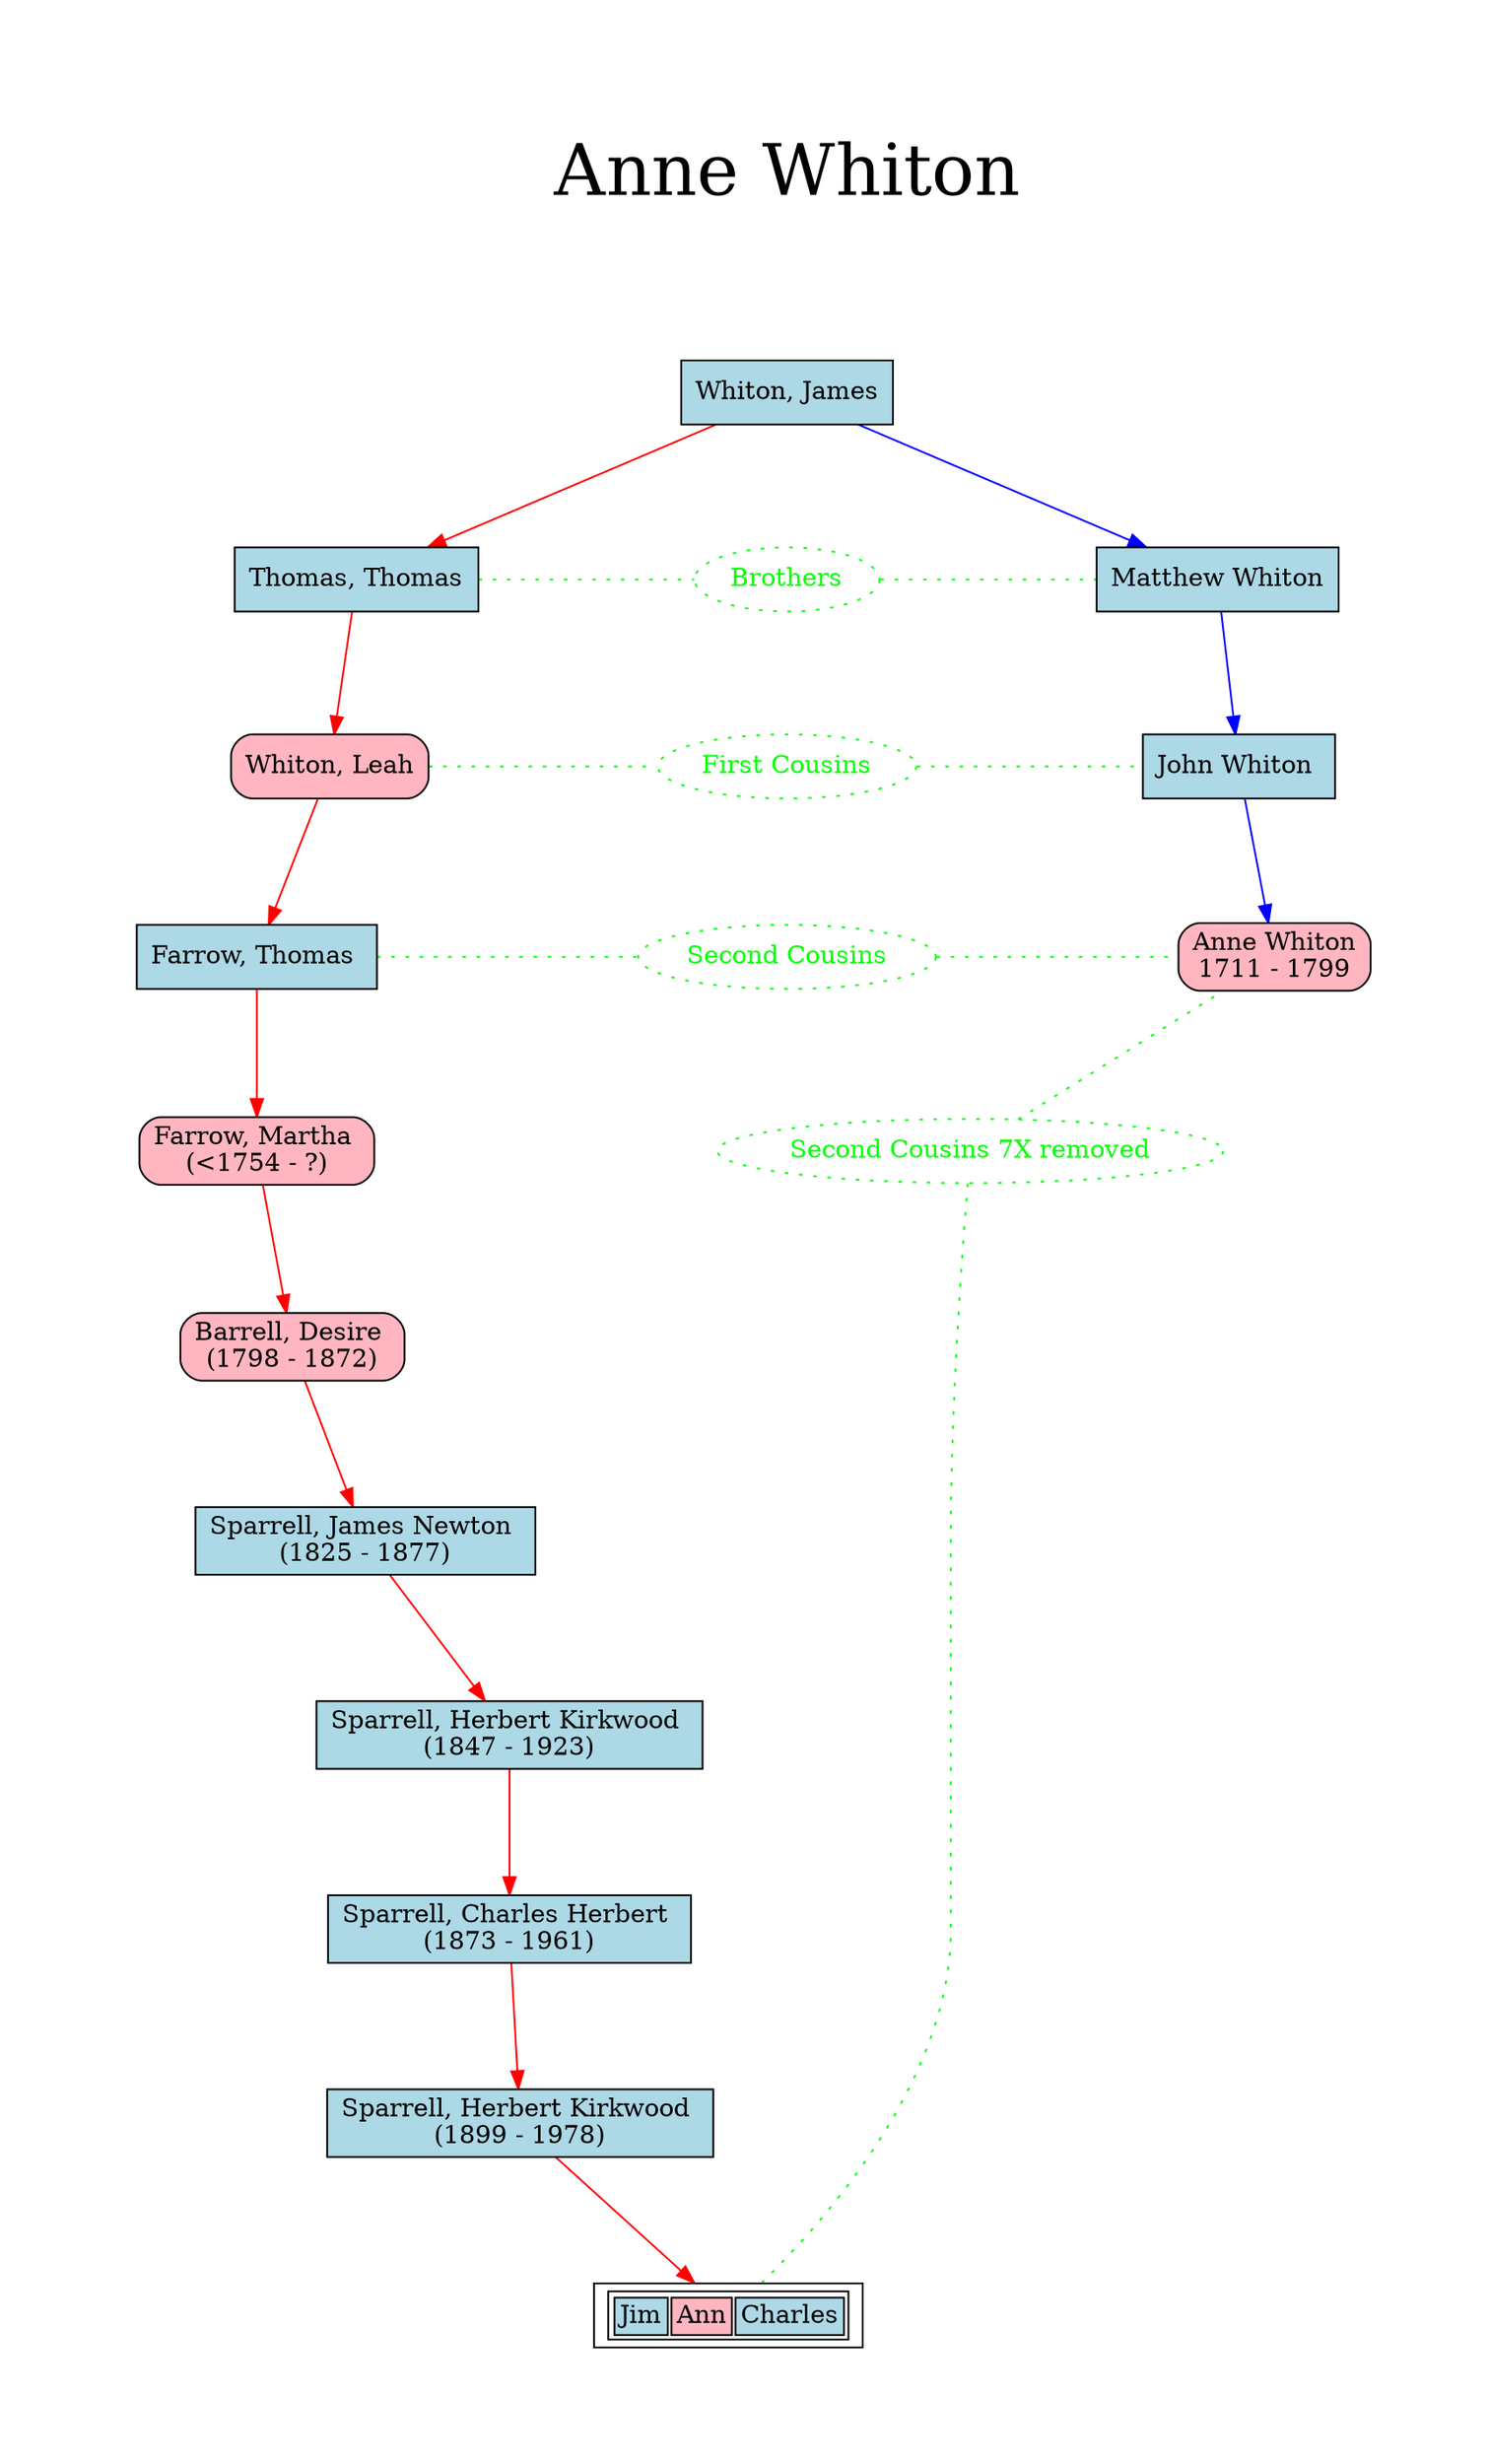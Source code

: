 digraph GRAMPS_graph {
	graph [bgcolor=white, center=true, charset=utf8, concentrate=false, dpi=75, fontsize=14, margin="0.250000,0.555556", mclimit=99, nodesep="0.20", outputorder=edgesfirst, page="12.000000,20.000000", pagedir=BL, rankdir=TB, ranksep="0.20", ratio=fill, searchsize=100, size="10.99,17.99", splines=true];
	node [label="\N", style=filled, fontsize=14];
	edge [len="0.5", style=solid, arrowhead=none, arrowtail=normal, fontsize=14];
	//graph [margin="1.00,1.00", page="20.00,20.00", bb="0 0 1295 1295"];

	t0 [shape="plaintext" fillcolor="#ffffff"  label="Anne Whiton" fontsize=40];

	g0 [label="Whiton, James", style="solid,filled", shape=box, fillcolor=lightblue];
	g1a [label="Thomas, Thomas", style="solid,filled", shape=box, fillcolor=lightblue];
	g2a [label="Whiton, Leah", style="rounded,filled", shape=box, fillcolor=lightpink];
	g3a [label="Farrow, Thomas ", style="solid,filled", shape=box, fillcolor=lightblue];
	g4a [label="Farrow, Martha \n(<1754 - ?)", style="rounded,filled", shape=box, fillcolor=lightpink];
	g5a [label="Barrell, Desire \n(1798 - 1872)", style="rounded,filled", shape=box, fillcolor=lightpink];
	g6a [label="Sparrell, James Newton \n(1825 - 1877)", style="solid,filled", shape=box, fillcolor=lightblue];
	g7a [label="Sparrell, Herbert Kirkwood \n(1847 - 1923)", style="solid,filled", shape=box, fillcolor=lightblue];
	g8a [label="Sparrell, Charles Herbert \n(1873 - 1961)", style="solid,filled", shape=box, fillcolor=lightblue];
	g9a [label="Sparrell, Herbert Kirkwood \n(1899 - 1978)", style="solid,filled", shape=box, fillcolor=lightblue];
	g10a [style="solid,filled", shape=record, fillcolor=white, label=<
		<TABLE>
		  <TR>
		      <TD BGCOLOR="lightblue">Jim</TD>
		      <TD BGCOLOR="lightpink">Ann</TD>
		      <TD BGCOLOR="lightblue">Charles</TD>
		  </TR>
		</TABLE>>
	     ];


	c0 [label="Brothers", style="dotted", shape=ellipse, fillcolor=none, color=green, fontcolor=green ];
	c1 [label="First Cousins", style="dotted", shape=ellipse, fillcolor=none, color=green, fontcolor=green ];
	c2 [label="Second Cousins", style="dotted", shape=ellipse, fillcolor=none, color=green, fontcolor=green ];
	c9r1 [label="Second Cousins 7X removed", style="dotted", shape=ellipse, fillcolor=none, color=green, fontcolor=green ];
	{ rank = same; g4a; c9r1; }
	c2 -> c9r1 [arrowhead=normal, arrowtail=none, color=none];

	g1b [label="Matthew Whiton", style="solid,filled", shape=box, fillcolor=lightblue];
	g2b [label="John Whiton ", style="solid,filled", shape=box, fillcolor=lightblue];
	g3b [label="Anne Whiton\n1711 - 1799", style="rounded,filled", shape=box, fillcolor=lightpink];

	t0 -> g0 [arrowhead=normal, arrowtail=none, color=none];

	g0 -> g1a [arrowhead=normal, arrowtail=none, color=red];
	g0 -> c0 [arrowhead=normal, arrowtail=none, color=none];
	g0 -> g1b [arrowhead=normal, arrowtail=none, color=blue];
	{ rank = same; g1a; c0; g1b }
	g1a -> c0 [style=dotted, arrowhead=none, arrowtail=none, color=green];
	c0 -> g1b [style=dotted, arrowhead=none, arrowtail=none, color=green];

	g1a -> g2a [arrowhead=normal, arrowtail=none, color=red];
	c0 -> c1 [arrowhead=normal, arrowtail=none, color=none];
	g1b -> g2b [arrowhead=normal, arrowtail=none, color=blue];
	{ rank = same; g2a; c1; g2b }
	g2a -> c1 [style=dotted, arrowhead=none, arrowtail=none, color=green];
	c1 -> g2b [style=dotted, arrowhead=none, arrowtail=none, color=green];

	g2a -> g3a [arrowhead=normal, arrowtail=none, color=red];
	g2b -> g3b [arrowhead=normal, arrowtail=none, color=blue];
	c1 -> c2 [arrowhead=normal, arrowtail=none, color=none];
	{ rank = same; g3a; c2; g3b }
	g3a -> c2 [style=dotted, arrowhead=none, arrowtail=none, color=green];
	c2 -> g3b [style=dotted, arrowhead=none, arrowtail=none, color=green];

	g3a -> g4a [arrowhead=normal, arrowtail=none, color=red];

	g4a -> g5a [arrowhead=normal, arrowtail=none, color=red];

	g5a -> g6a [arrowhead=normal, arrowtail=none, color=red];

	g6a -> g7a [arrowhead=normal, arrowtail=none, color=red];

	g7a -> g8a [arrowhead=normal, arrowtail=none, color=red];

	g8a -> g9a [arrowhead=normal, arrowtail=none, color=red];

	g9a -> g10a [arrowhead=normal, arrowtail=none, color=red];

	g10a -> c9r1 [style=dotted, arrowhead=none, arrowtail=none, color=green];
	c9r1 -> g3b [style=dotted, arrowhead=none, arrowtail=none, color=green];



}
